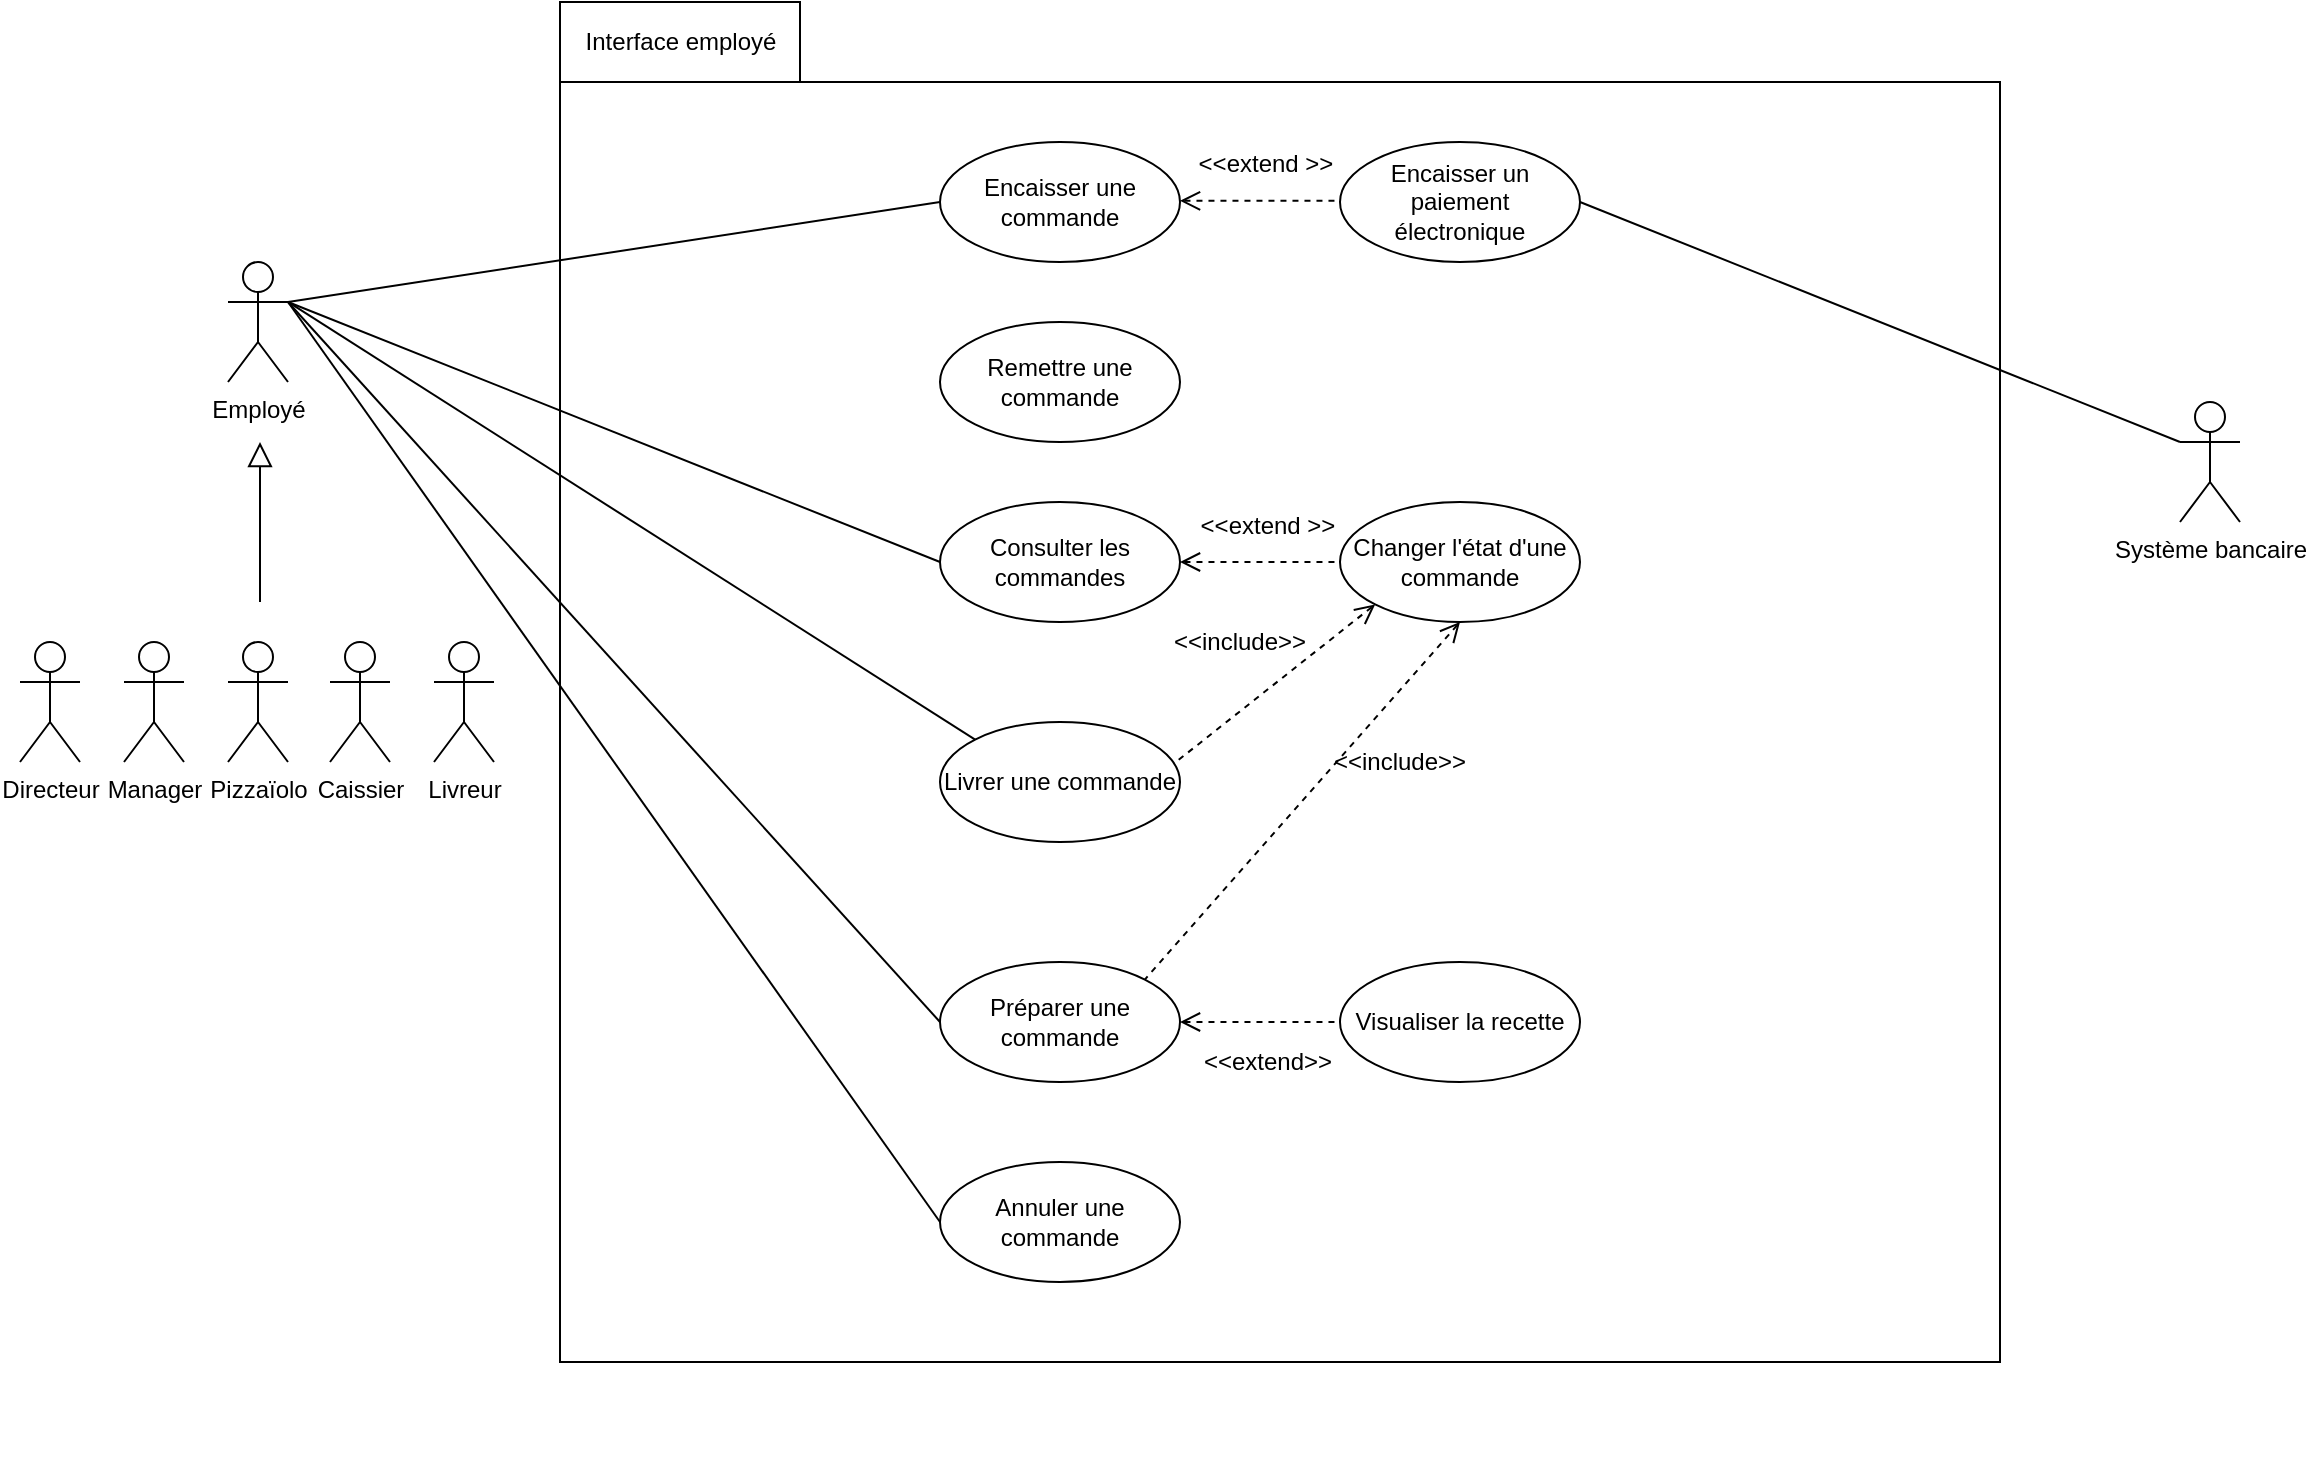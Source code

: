 <mxfile version="13.0.3" type="device"><diagram name="Page-1" id="b5b7bab2-c9e2-2cf4-8b2a-24fd1a2a6d21"><mxGraphModel dx="1086" dy="807" grid="1" gridSize="10" guides="1" tooltips="1" connect="1" arrows="1" fold="1" page="1" pageScale="1" pageWidth="1169" pageHeight="827" background="#ffffff" math="0" shadow="0"><root><mxCell id="0"/><mxCell id="1" parent="0"/><mxCell id="aoTcVSpqBoYPVpLf0kP3-1" value="" style="group" parent="1" vertex="1" connectable="0"><mxGeometry x="330" y="110" width="720" height="680" as="geometry"/></mxCell><mxCell id="aoTcVSpqBoYPVpLf0kP3-2" value="&lt;div&gt;&lt;br&gt;&lt;/div&gt;&lt;div&gt;&lt;br&gt;&lt;/div&gt;" style="shape=folder;fontStyle=1;spacingTop=10;tabWidth=120;tabHeight=40;tabPosition=left;html=1;fillColor=none;" parent="aoTcVSpqBoYPVpLf0kP3-1" vertex="1"><mxGeometry x="-40" y="-50" width="720" height="680" as="geometry"/></mxCell><mxCell id="aoTcVSpqBoYPVpLf0kP3-4" value="Préparer une commande" style="ellipse;whiteSpace=wrap;html=1;fillColor=none;" parent="aoTcVSpqBoYPVpLf0kP3-1" vertex="1"><mxGeometry x="150" y="430" width="120" height="60" as="geometry"/></mxCell><mxCell id="aoTcVSpqBoYPVpLf0kP3-5" value="Consulter les commandes" style="ellipse;whiteSpace=wrap;html=1;fillColor=none;" parent="aoTcVSpqBoYPVpLf0kP3-1" vertex="1"><mxGeometry x="150" y="200" width="120" height="60" as="geometry"/></mxCell><mxCell id="aoTcVSpqBoYPVpLf0kP3-7" value="Livrer une commande" style="ellipse;whiteSpace=wrap;html=1;fillColor=none;" parent="aoTcVSpqBoYPVpLf0kP3-1" vertex="1"><mxGeometry x="150" y="310" width="120" height="60" as="geometry"/></mxCell><mxCell id="aoTcVSpqBoYPVpLf0kP3-11" value="Encaisser une commande" style="ellipse;whiteSpace=wrap;html=1;fillColor=none;" parent="aoTcVSpqBoYPVpLf0kP3-1" vertex="1"><mxGeometry x="150" y="20" width="120" height="60" as="geometry"/></mxCell><mxCell id="mho2sfSDoJiwGHhRFxSp-3" value="Changer l'état d'une commande" style="ellipse;whiteSpace=wrap;html=1;fillColor=none;" parent="aoTcVSpqBoYPVpLf0kP3-1" vertex="1"><mxGeometry x="350" y="200" width="120" height="60" as="geometry"/></mxCell><mxCell id="mho2sfSDoJiwGHhRFxSp-4" value="" style="endArrow=none;dashed=1;html=1;entryX=0;entryY=0.5;entryDx=0;entryDy=0;exitX=1;exitY=0.5;exitDx=0;exitDy=0;startArrow=open;startFill=0;endSize=7;startSize=8;" parent="aoTcVSpqBoYPVpLf0kP3-1" source="aoTcVSpqBoYPVpLf0kP3-5" target="mho2sfSDoJiwGHhRFxSp-3" edge="1"><mxGeometry width="50" height="50" relative="1" as="geometry"><mxPoint x="350" y="460" as="sourcePoint"/><mxPoint x="400" y="410" as="targetPoint"/></mxGeometry></mxCell><mxCell id="mho2sfSDoJiwGHhRFxSp-6" value="&amp;lt;&amp;lt;extend &amp;gt;&amp;gt;" style="text;html=1;strokeColor=none;fillColor=none;align=center;verticalAlign=middle;whiteSpace=wrap;rounded=0;" parent="aoTcVSpqBoYPVpLf0kP3-1" vertex="1"><mxGeometry x="274" y="202" width="80" height="20" as="geometry"/></mxCell><mxCell id="mho2sfSDoJiwGHhRFxSp-10" value="Encaisser un paiement électronique" style="ellipse;whiteSpace=wrap;html=1;fillColor=none;" parent="aoTcVSpqBoYPVpLf0kP3-1" vertex="1"><mxGeometry x="350" y="20" width="120" height="60" as="geometry"/></mxCell><mxCell id="mho2sfSDoJiwGHhRFxSp-11" value="" style="endArrow=none;dashed=1;html=1;entryX=0;entryY=0.5;entryDx=0;entryDy=0;exitX=1;exitY=0.5;exitDx=0;exitDy=0;startArrow=open;startFill=0;endSize=7;startSize=8;" parent="aoTcVSpqBoYPVpLf0kP3-1" edge="1"><mxGeometry width="50" height="50" relative="1" as="geometry"><mxPoint x="270" y="49.41" as="sourcePoint"/><mxPoint x="350.0" y="49.41" as="targetPoint"/></mxGeometry></mxCell><mxCell id="mho2sfSDoJiwGHhRFxSp-12" value="&amp;lt;&amp;lt;extend &amp;gt;&amp;gt;" style="text;html=1;strokeColor=none;fillColor=none;align=center;verticalAlign=middle;whiteSpace=wrap;rounded=0;" parent="aoTcVSpqBoYPVpLf0kP3-1" vertex="1"><mxGeometry x="273" y="21" width="80" height="20" as="geometry"/></mxCell><mxCell id="mho2sfSDoJiwGHhRFxSp-13" value="" style="endArrow=none;dashed=1;html=1;exitX=0.5;exitY=1;exitDx=0;exitDy=0;startArrow=open;startFill=0;startSize=8;entryX=1;entryY=0;entryDx=0;entryDy=0;" parent="aoTcVSpqBoYPVpLf0kP3-1" source="mho2sfSDoJiwGHhRFxSp-3" target="aoTcVSpqBoYPVpLf0kP3-4" edge="1"><mxGeometry width="50" height="50" relative="1" as="geometry"><mxPoint x="197.156" y="396.998" as="sourcePoint"/><mxPoint x="300" y="558" as="targetPoint"/></mxGeometry></mxCell><mxCell id="mho2sfSDoJiwGHhRFxSp-14" value="" style="endArrow=none;dashed=1;html=1;entryX=0.982;entryY=0.335;entryDx=0;entryDy=0;exitX=0;exitY=1;exitDx=0;exitDy=0;startArrow=open;startFill=0;startSize=8;entryPerimeter=0;" parent="aoTcVSpqBoYPVpLf0kP3-1" source="mho2sfSDoJiwGHhRFxSp-3" target="aoTcVSpqBoYPVpLf0kP3-7" edge="1"><mxGeometry width="50" height="50" relative="1" as="geometry"><mxPoint x="537.156" y="213.002" as="sourcePoint"/><mxPoint x="432.16" y="372" as="targetPoint"/></mxGeometry></mxCell><mxCell id="mho2sfSDoJiwGHhRFxSp-16" value="&amp;lt;&amp;lt;include&amp;gt;&amp;gt;" style="text;html=1;strokeColor=none;fillColor=none;align=center;verticalAlign=middle;whiteSpace=wrap;rounded=0;" parent="aoTcVSpqBoYPVpLf0kP3-1" vertex="1"><mxGeometry x="280" y="260" width="40" height="20" as="geometry"/></mxCell><mxCell id="mho2sfSDoJiwGHhRFxSp-15" value="&amp;lt;&amp;lt;include&amp;gt;&amp;gt;" style="text;html=1;strokeColor=none;fillColor=none;align=center;verticalAlign=middle;whiteSpace=wrap;rounded=0;" parent="aoTcVSpqBoYPVpLf0kP3-1" vertex="1"><mxGeometry x="360" y="320" width="40" height="20" as="geometry"/></mxCell><mxCell id="mho2sfSDoJiwGHhRFxSp-20" value="" style="endArrow=none;dashed=1;html=1;exitX=1;exitY=0.5;exitDx=0;exitDy=0;startArrow=open;startFill=0;endFill=0;entryX=0;entryY=0.5;entryDx=0;entryDy=0;endSize=8;startSize=8;" parent="aoTcVSpqBoYPVpLf0kP3-1" source="aoTcVSpqBoYPVpLf0kP3-4" target="mho2sfSDoJiwGHhRFxSp-21" edge="1"><mxGeometry width="50" height="50" relative="1" as="geometry"><mxPoint x="690" y="513.82" as="sourcePoint"/><mxPoint x="730" y="505" as="targetPoint"/></mxGeometry></mxCell><mxCell id="mho2sfSDoJiwGHhRFxSp-21" value="Visualiser la recette" style="ellipse;whiteSpace=wrap;html=1;fillColor=none;" parent="aoTcVSpqBoYPVpLf0kP3-1" vertex="1"><mxGeometry x="350" y="430" width="120" height="60" as="geometry"/></mxCell><mxCell id="mho2sfSDoJiwGHhRFxSp-26" value="&amp;lt;&amp;lt;extend&amp;gt;&amp;gt;" style="text;html=1;strokeColor=none;fillColor=none;align=center;verticalAlign=middle;whiteSpace=wrap;rounded=0;" parent="aoTcVSpqBoYPVpLf0kP3-1" vertex="1"><mxGeometry x="294" y="470" width="40" height="20" as="geometry"/></mxCell><mxCell id="aoTcVSpqBoYPVpLf0kP3-8" value="Annuler une commande" style="ellipse;whiteSpace=wrap;html=1;fillColor=none;" parent="aoTcVSpqBoYPVpLf0kP3-1" vertex="1"><mxGeometry x="150" y="530" width="120" height="60" as="geometry"/></mxCell><mxCell id="8pxGriFloGIpfzUOfais-1" value="Remettre une commande" style="ellipse;whiteSpace=wrap;html=1;fillColor=none;" vertex="1" parent="aoTcVSpqBoYPVpLf0kP3-1"><mxGeometry x="150" y="110" width="120" height="60" as="geometry"/></mxCell><mxCell id="aoTcVSpqBoYPVpLf0kP3-19" value="Manager" style="shape=umlActor;verticalLabelPosition=bottom;labelBackgroundColor=#ffffff;verticalAlign=top;html=1;outlineConnect=0;" parent="1" vertex="1"><mxGeometry x="72" y="380" width="30" height="60" as="geometry"/></mxCell><mxCell id="aoTcVSpqBoYPVpLf0kP3-20" value="&lt;div&gt;Caissier&lt;/div&gt;" style="shape=umlActor;verticalLabelPosition=bottom;labelBackgroundColor=#ffffff;verticalAlign=top;html=1;outlineConnect=0;" parent="1" vertex="1"><mxGeometry x="175" y="380" width="30" height="60" as="geometry"/></mxCell><mxCell id="aoTcVSpqBoYPVpLf0kP3-21" value="Employé" style="shape=umlActor;verticalLabelPosition=bottom;labelBackgroundColor=#ffffff;verticalAlign=top;html=1;outlineConnect=0;" parent="1" vertex="1"><mxGeometry x="124" y="190" width="30" height="60" as="geometry"/></mxCell><mxCell id="aoTcVSpqBoYPVpLf0kP3-22" value="&lt;div&gt;Directeur&lt;/div&gt;" style="shape=umlActor;verticalLabelPosition=bottom;labelBackgroundColor=#ffffff;verticalAlign=top;html=1;outlineConnect=0;" parent="1" vertex="1"><mxGeometry x="20" y="380" width="30" height="60" as="geometry"/></mxCell><mxCell id="aoTcVSpqBoYPVpLf0kP3-23" value="&lt;div&gt;Livreur&lt;/div&gt;" style="shape=umlActor;verticalLabelPosition=bottom;labelBackgroundColor=#ffffff;verticalAlign=top;html=1;outlineConnect=0;" parent="1" vertex="1"><mxGeometry x="227" y="380" width="30" height="60" as="geometry"/></mxCell><mxCell id="aoTcVSpqBoYPVpLf0kP3-24" value="Pizzaïolo" style="shape=umlActor;verticalLabelPosition=bottom;labelBackgroundColor=#ffffff;verticalAlign=top;html=1;outlineConnect=0;" parent="1" vertex="1"><mxGeometry x="124" y="380" width="30" height="60" as="geometry"/></mxCell><mxCell id="aoTcVSpqBoYPVpLf0kP3-25" value="" style="endArrow=block;html=1;endFill=0;endSize=10;" parent="1" edge="1"><mxGeometry width="50" height="50" relative="1" as="geometry"><mxPoint x="140" y="360" as="sourcePoint"/><mxPoint x="140" y="280" as="targetPoint"/></mxGeometry></mxCell><mxCell id="aoTcVSpqBoYPVpLf0kP3-26" value="" style="endArrow=none;html=1;entryX=0;entryY=0.5;entryDx=0;entryDy=0;exitX=1;exitY=0.333;exitDx=0;exitDy=0;exitPerimeter=0;" parent="1" source="aoTcVSpqBoYPVpLf0kP3-21" target="aoTcVSpqBoYPVpLf0kP3-8" edge="1"><mxGeometry width="50" height="50" relative="1" as="geometry"><mxPoint x="550" y="410" as="sourcePoint"/><mxPoint x="600" y="360" as="targetPoint"/></mxGeometry></mxCell><mxCell id="aoTcVSpqBoYPVpLf0kP3-27" value="" style="endArrow=none;html=1;entryX=0;entryY=0.5;entryDx=0;entryDy=0;exitX=1;exitY=0.333;exitDx=0;exitDy=0;exitPerimeter=0;" parent="1" source="aoTcVSpqBoYPVpLf0kP3-21" target="aoTcVSpqBoYPVpLf0kP3-5" edge="1"><mxGeometry width="50" height="50" relative="1" as="geometry"><mxPoint x="550" y="410" as="sourcePoint"/><mxPoint x="600" y="360" as="targetPoint"/></mxGeometry></mxCell><mxCell id="aoTcVSpqBoYPVpLf0kP3-28" value="Système bancaire" style="shape=umlActor;verticalLabelPosition=bottom;labelBackgroundColor=#ffffff;verticalAlign=top;html=1;outlineConnect=0;" parent="1" vertex="1"><mxGeometry x="1100" y="260" width="30" height="60" as="geometry"/></mxCell><mxCell id="aoTcVSpqBoYPVpLf0kP3-34" value="" style="endArrow=none;html=1;exitX=0;exitY=0.333;exitDx=0;exitDy=0;exitPerimeter=0;entryX=1;entryY=0.5;entryDx=0;entryDy=0;" parent="1" source="aoTcVSpqBoYPVpLf0kP3-28" target="mho2sfSDoJiwGHhRFxSp-10" edge="1"><mxGeometry width="50" height="50" relative="1" as="geometry"><mxPoint x="550" y="400" as="sourcePoint"/><mxPoint x="941" y="250" as="targetPoint"/></mxGeometry></mxCell><mxCell id="aoTcVSpqBoYPVpLf0kP3-3" value="Interface employé" style="text;html=1;strokeColor=none;fillColor=none;align=center;verticalAlign=middle;whiteSpace=wrap;rounded=0;" parent="1" vertex="1"><mxGeometry x="297" y="70" width="107" height="20" as="geometry"/></mxCell><mxCell id="mho2sfSDoJiwGHhRFxSp-9" value="" style="endArrow=none;html=1;entryX=1;entryY=0.333;entryDx=0;entryDy=0;entryPerimeter=0;exitX=0;exitY=0.5;exitDx=0;exitDy=0;" parent="1" source="aoTcVSpqBoYPVpLf0kP3-11" target="aoTcVSpqBoYPVpLf0kP3-21" edge="1"><mxGeometry width="50" height="50" relative="1" as="geometry"><mxPoint x="560" y="380" as="sourcePoint"/><mxPoint x="610" y="330" as="targetPoint"/></mxGeometry></mxCell><mxCell id="mho2sfSDoJiwGHhRFxSp-27" value="" style="endArrow=none;html=1;entryX=1;entryY=0.333;entryDx=0;entryDy=0;entryPerimeter=0;exitX=0;exitY=0.5;exitDx=0;exitDy=0;" parent="1" source="aoTcVSpqBoYPVpLf0kP3-4" target="aoTcVSpqBoYPVpLf0kP3-21" edge="1"><mxGeometry width="50" height="50" relative="1" as="geometry"><mxPoint x="580" y="420" as="sourcePoint"/><mxPoint x="630" y="370" as="targetPoint"/></mxGeometry></mxCell><mxCell id="mho2sfSDoJiwGHhRFxSp-28" value="" style="endArrow=none;html=1;entryX=1;entryY=0.333;entryDx=0;entryDy=0;entryPerimeter=0;exitX=0;exitY=0;exitDx=0;exitDy=0;" parent="1" source="aoTcVSpqBoYPVpLf0kP3-7" target="aoTcVSpqBoYPVpLf0kP3-21" edge="1"><mxGeometry width="50" height="50" relative="1" as="geometry"><mxPoint x="580" y="420" as="sourcePoint"/><mxPoint x="630" y="370" as="targetPoint"/></mxGeometry></mxCell></root></mxGraphModel></diagram></mxfile>